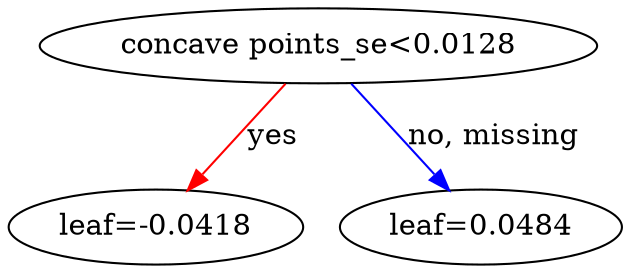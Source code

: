 digraph {
    graph [ rankdir=TB ]
    graph [ rankdir="UD" ]

    0 [ label="concave points_se<0.0128" ]
    0 -> 1 [label="yes" color="#FF0000"]
    0 -> 2 [label="no, missing" color="#0000FF"]

    1 [ label="leaf=-0.0418" ]

    2 [ label="leaf=0.0484" ]
}

